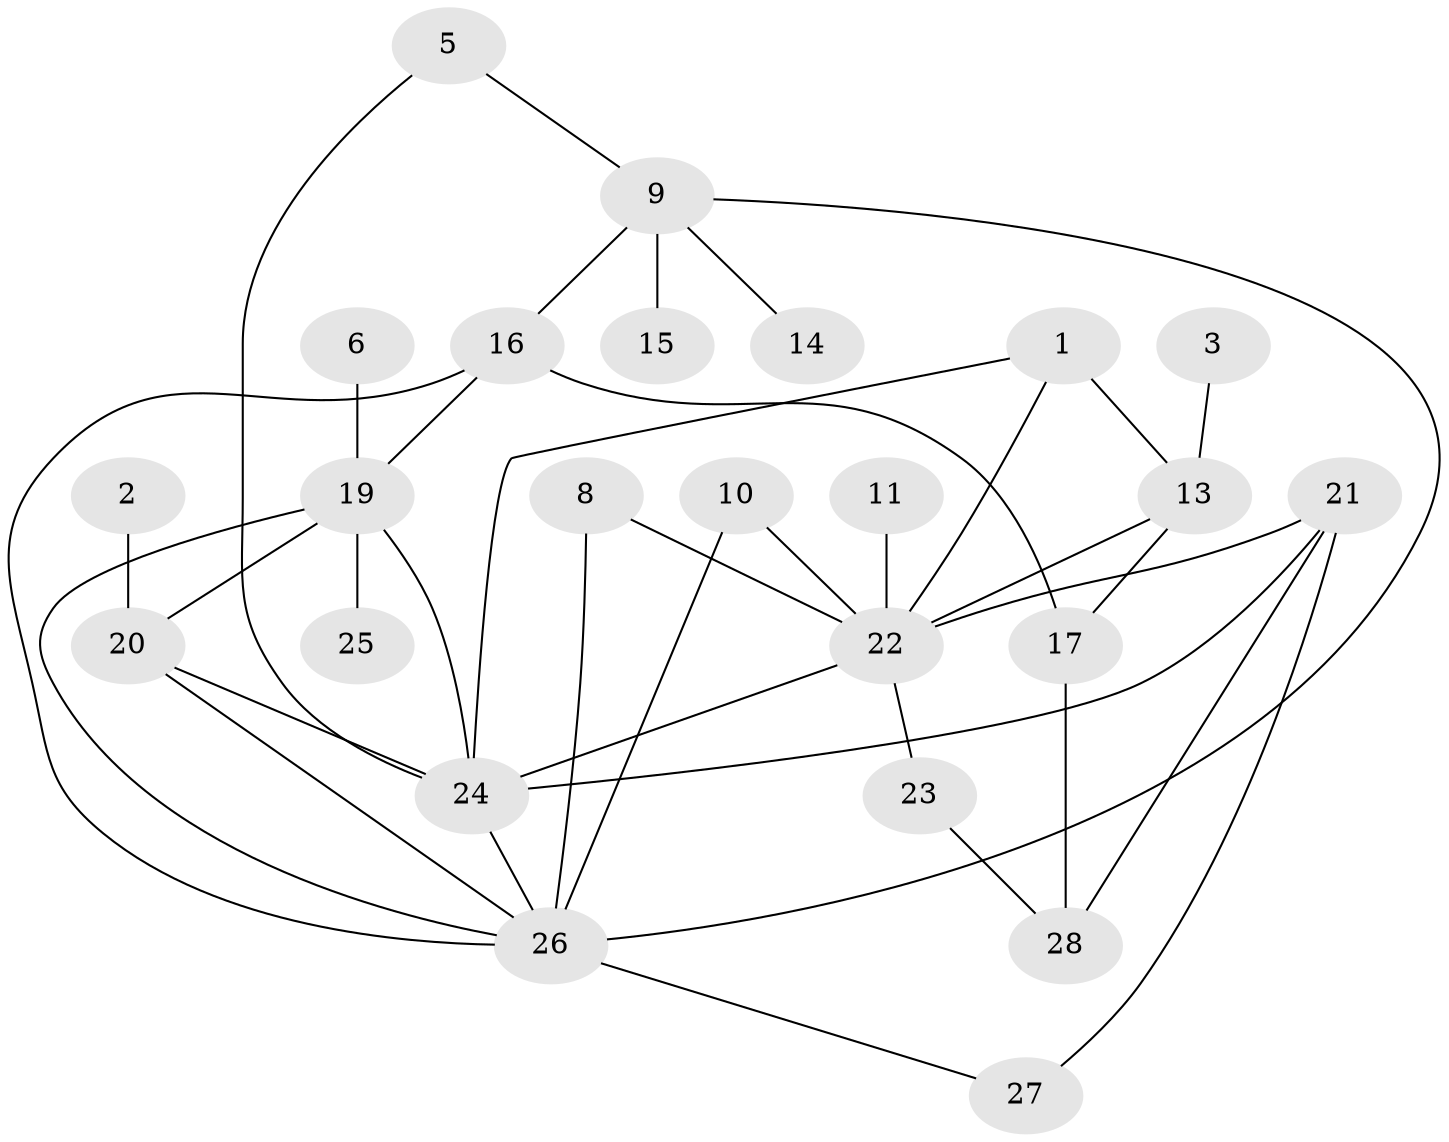 // original degree distribution, {5: 0.043478260869565216, 2: 0.30434782608695654, 9: 0.014492753623188406, 1: 0.2318840579710145, 3: 0.2463768115942029, 0: 0.057971014492753624, 4: 0.07246376811594203, 7: 0.014492753623188406, 6: 0.014492753623188406}
// Generated by graph-tools (version 1.1) at 2025/35/03/04/25 23:35:49]
// undirected, 24 vertices, 38 edges
graph export_dot {
  node [color=gray90,style=filled];
  1;
  2;
  3;
  5;
  6;
  8;
  9;
  10;
  11;
  13;
  14;
  15;
  16;
  17;
  19;
  20;
  21;
  22;
  23;
  24;
  25;
  26;
  27;
  28;
  1 -- 13 [weight=1.0];
  1 -- 22 [weight=1.0];
  1 -- 24 [weight=1.0];
  2 -- 20 [weight=1.0];
  3 -- 13 [weight=1.0];
  5 -- 9 [weight=1.0];
  5 -- 24 [weight=1.0];
  6 -- 19 [weight=1.0];
  8 -- 22 [weight=1.0];
  8 -- 26 [weight=1.0];
  9 -- 14 [weight=1.0];
  9 -- 15 [weight=1.0];
  9 -- 16 [weight=1.0];
  9 -- 26 [weight=1.0];
  10 -- 22 [weight=2.0];
  10 -- 26 [weight=1.0];
  11 -- 22 [weight=1.0];
  13 -- 17 [weight=1.0];
  13 -- 22 [weight=1.0];
  16 -- 17 [weight=1.0];
  16 -- 19 [weight=1.0];
  16 -- 26 [weight=1.0];
  17 -- 28 [weight=1.0];
  19 -- 20 [weight=1.0];
  19 -- 24 [weight=1.0];
  19 -- 25 [weight=2.0];
  19 -- 26 [weight=1.0];
  20 -- 24 [weight=3.0];
  20 -- 26 [weight=1.0];
  21 -- 22 [weight=1.0];
  21 -- 24 [weight=1.0];
  21 -- 27 [weight=1.0];
  21 -- 28 [weight=1.0];
  22 -- 23 [weight=1.0];
  22 -- 24 [weight=1.0];
  23 -- 28 [weight=1.0];
  24 -- 26 [weight=1.0];
  26 -- 27 [weight=1.0];
}
